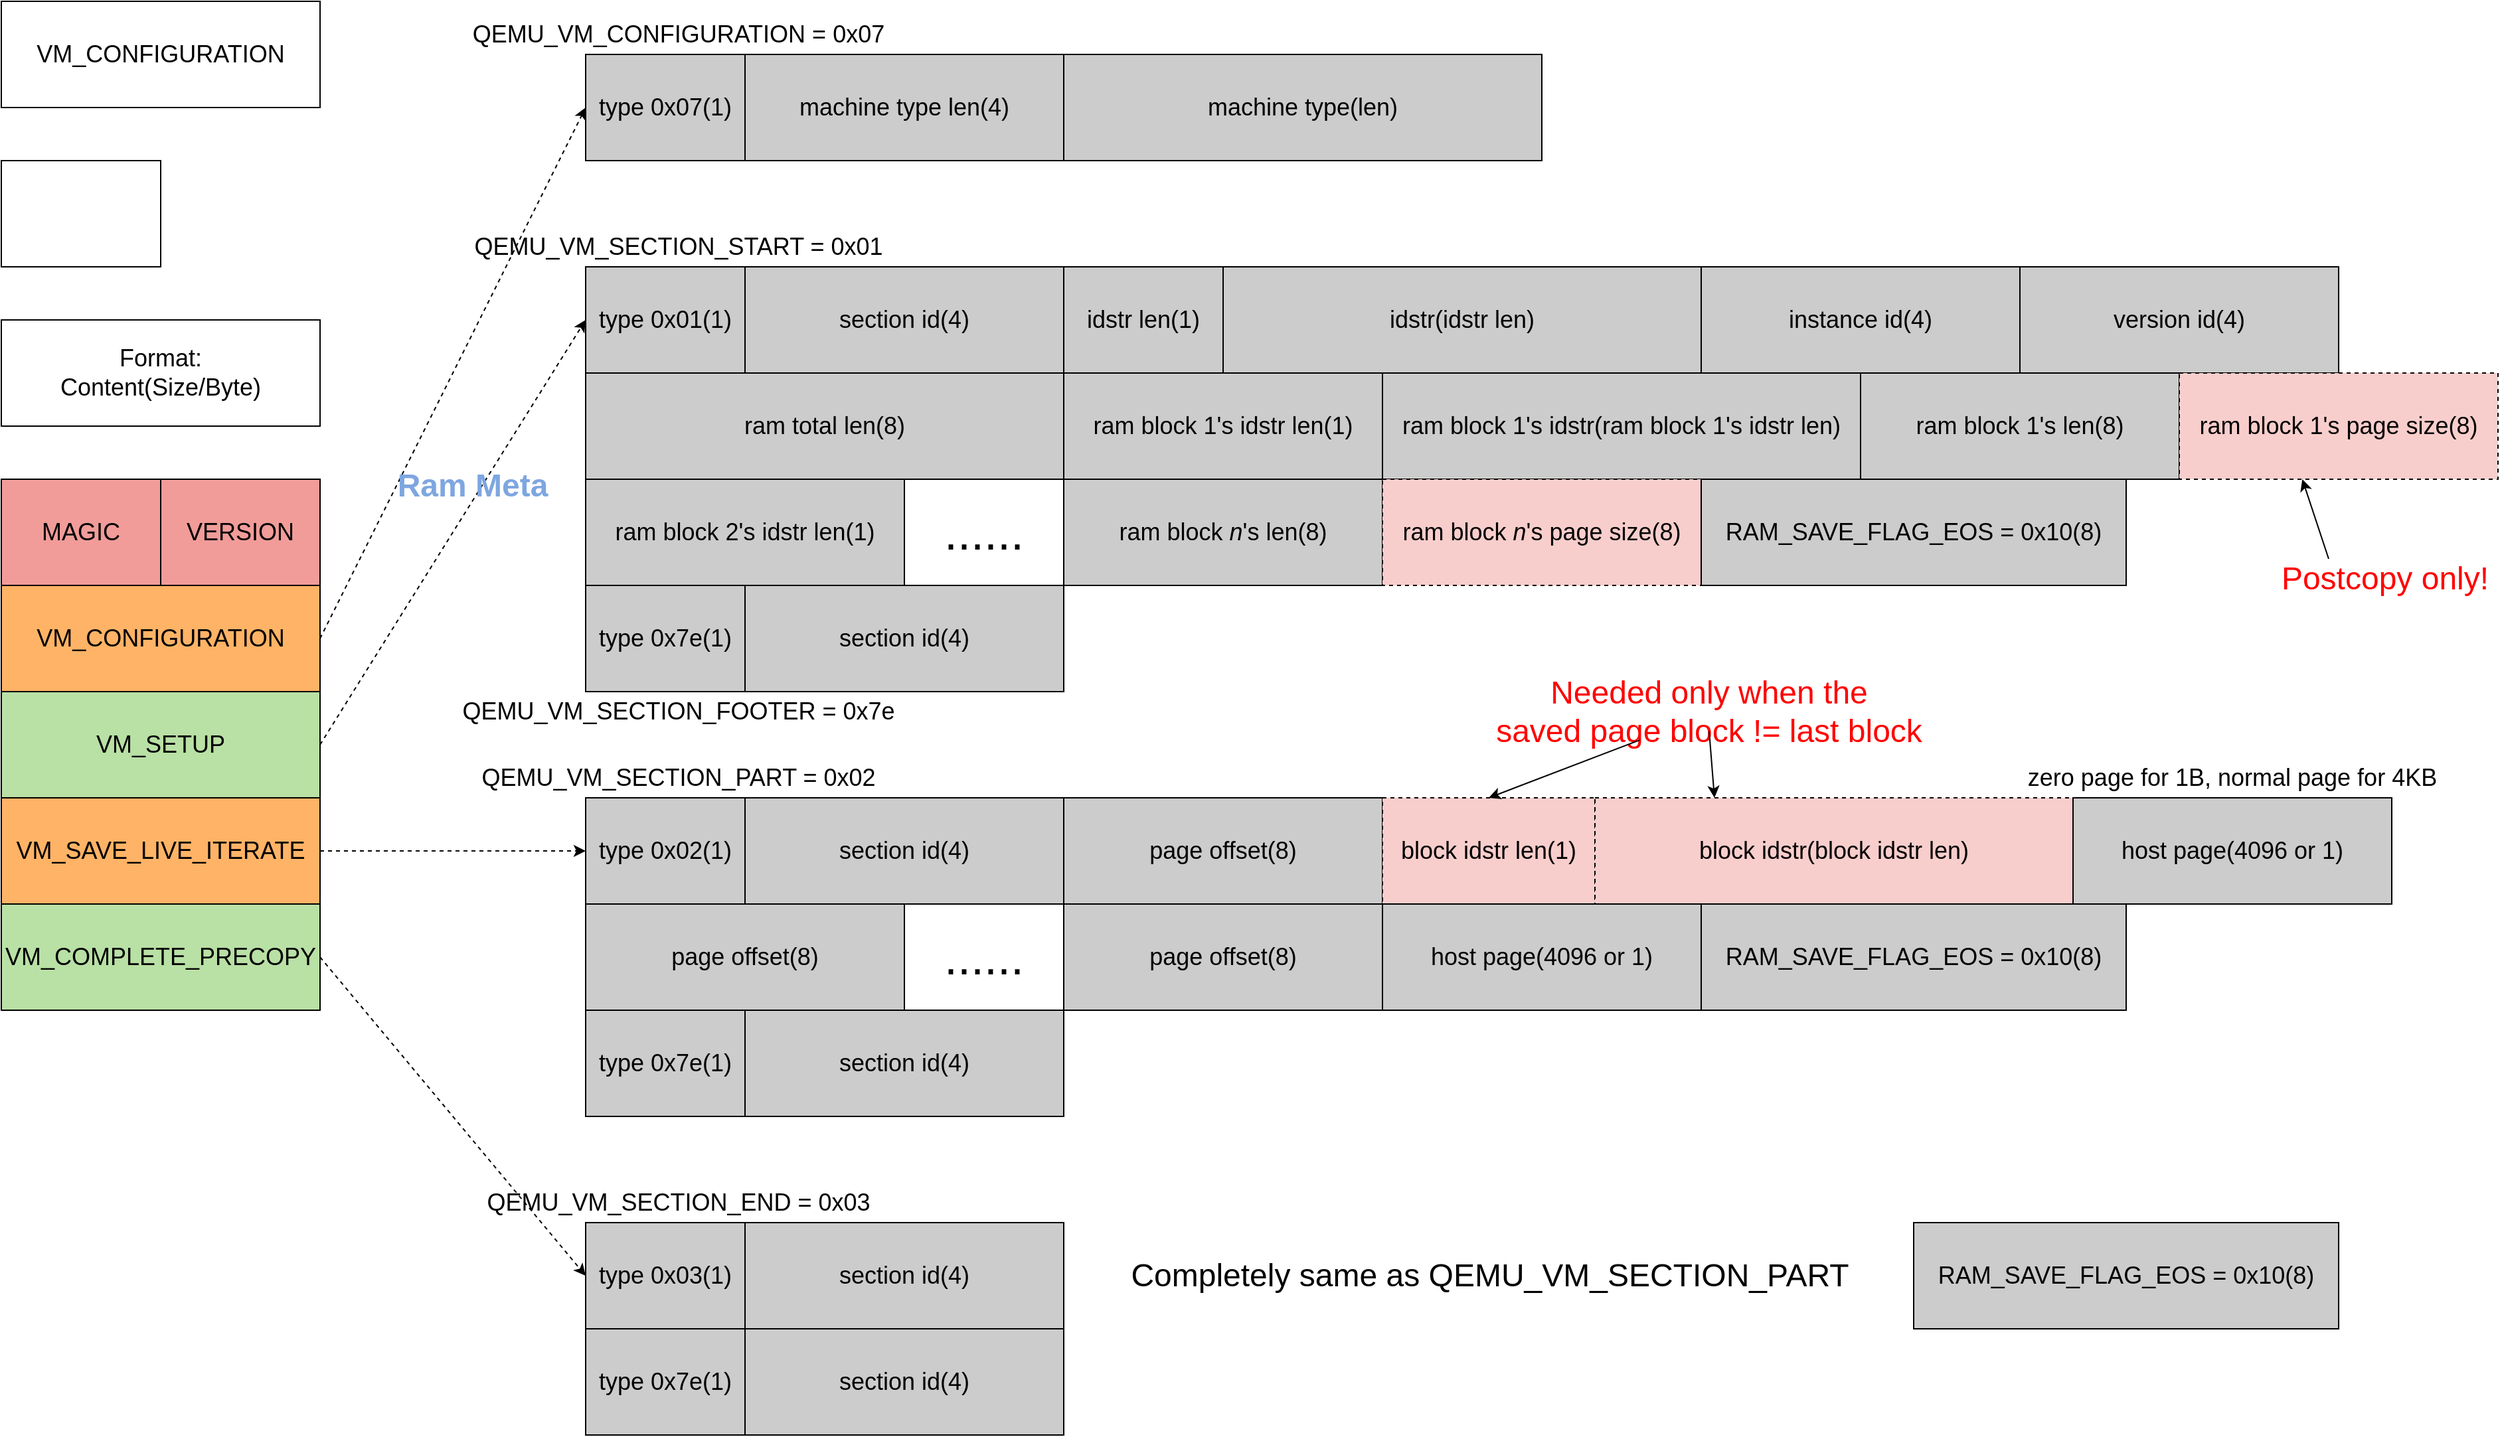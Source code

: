 <mxfile version="20.2.3" type="github">
  <diagram id="pxF-jKxXXbTpe3DI_HJF" name="第 1 页">
    <mxGraphModel dx="2076" dy="2327" grid="1" gridSize="10" guides="1" tooltips="1" connect="1" arrows="1" fold="1" page="1" pageScale="1" pageWidth="827" pageHeight="1169" math="0" shadow="0">
      <root>
        <mxCell id="0" />
        <mxCell id="1" parent="0" />
        <mxCell id="RH6bYwl-bpcb5SBCjSm3-1" value="&lt;font style=&quot;font-size: 18px;&quot;&gt;MAGIC&lt;/font&gt;" style="rounded=0;whiteSpace=wrap;html=1;fillColor=#F19C99;" parent="1" vertex="1">
          <mxGeometry x="120" y="120" width="120" height="80" as="geometry" />
        </mxCell>
        <mxCell id="RH6bYwl-bpcb5SBCjSm3-2" value="&lt;font style=&quot;font-size: 18px;&quot;&gt;VERSION&lt;/font&gt;" style="rounded=0;whiteSpace=wrap;html=1;fillColor=#F19C99;" parent="1" vertex="1">
          <mxGeometry x="240" y="120" width="120" height="80" as="geometry" />
        </mxCell>
        <mxCell id="RH6bYwl-bpcb5SBCjSm3-3" value="" style="rounded=0;whiteSpace=wrap;html=1;" parent="1" vertex="1">
          <mxGeometry x="120" y="-120" width="120" height="80" as="geometry" />
        </mxCell>
        <mxCell id="RH6bYwl-bpcb5SBCjSm3-5" value="&lt;font style=&quot;font-size: 18px;&quot;&gt;VM_CONFIGURATION&lt;/font&gt;" style="rounded=0;whiteSpace=wrap;html=1;fillColor=#FFB366;" parent="1" vertex="1">
          <mxGeometry x="120" y="200" width="240" height="80" as="geometry" />
        </mxCell>
        <mxCell id="RH6bYwl-bpcb5SBCjSm3-6" value="&lt;font style=&quot;font-size: 18px;&quot;&gt;VM_CONFIGURATION&lt;/font&gt;" style="rounded=0;whiteSpace=wrap;html=1;" parent="1" vertex="1">
          <mxGeometry x="120" y="-240" width="240" height="80" as="geometry" />
        </mxCell>
        <mxCell id="RH6bYwl-bpcb5SBCjSm3-7" value="type 0x07(1)" style="rounded=0;whiteSpace=wrap;html=1;fontSize=18;fillColor=#CCCCCC;" parent="1" vertex="1">
          <mxGeometry x="560" y="-200" width="120" height="80" as="geometry" />
        </mxCell>
        <mxCell id="RH6bYwl-bpcb5SBCjSm3-8" value="QEMU_VM_CONFIGURATION = 0x07" style="text;html=1;strokeColor=none;fillColor=none;align=center;verticalAlign=middle;whiteSpace=wrap;rounded=0;fontSize=18;" parent="1" vertex="1">
          <mxGeometry x="465" y="-230" width="330" height="30" as="geometry" />
        </mxCell>
        <mxCell id="RH6bYwl-bpcb5SBCjSm3-9" value="machine type len(4)" style="rounded=0;whiteSpace=wrap;html=1;fontSize=18;fillColor=#CCCCCC;" parent="1" vertex="1">
          <mxGeometry x="680" y="-200" width="240" height="80" as="geometry" />
        </mxCell>
        <mxCell id="RH6bYwl-bpcb5SBCjSm3-10" value="machine type(len)" style="rounded=0;whiteSpace=wrap;html=1;fontSize=18;fillColor=#CCCCCC;" parent="1" vertex="1">
          <mxGeometry x="920" y="-200" width="360" height="80" as="geometry" />
        </mxCell>
        <mxCell id="RH6bYwl-bpcb5SBCjSm3-12" value="" style="endArrow=classic;html=1;rounded=0;fontSize=18;entryX=0;entryY=0.5;entryDx=0;entryDy=0;dashed=1;exitX=1;exitY=0.5;exitDx=0;exitDy=0;" parent="1" source="RH6bYwl-bpcb5SBCjSm3-5" target="RH6bYwl-bpcb5SBCjSm3-7" edge="1">
          <mxGeometry width="50" height="50" relative="1" as="geometry">
            <mxPoint x="370" y="250" as="sourcePoint" />
            <mxPoint x="420" y="200" as="targetPoint" />
          </mxGeometry>
        </mxCell>
        <mxCell id="UqULxAHt8uUY80FvIUKQ-1" value="&lt;font style=&quot;font-size: 18px;&quot;&gt;Format:&lt;br&gt;Content(Size/Byte)&lt;br&gt;&lt;/font&gt;" style="rounded=0;whiteSpace=wrap;html=1;" parent="1" vertex="1">
          <mxGeometry x="120" width="240" height="80" as="geometry" />
        </mxCell>
        <mxCell id="UqULxAHt8uUY80FvIUKQ-2" value="&lt;font style=&quot;font-size: 18px;&quot;&gt;VM_SETUP&lt;/font&gt;" style="rounded=0;whiteSpace=wrap;html=1;fillColor=#B9E0A5;" parent="1" vertex="1">
          <mxGeometry x="120" y="280" width="240" height="80" as="geometry" />
        </mxCell>
        <mxCell id="UqULxAHt8uUY80FvIUKQ-3" value="type 0x01(1)" style="rounded=0;whiteSpace=wrap;html=1;fontSize=18;fillColor=#CCCCCC;" parent="1" vertex="1">
          <mxGeometry x="560" y="-40" width="120" height="80" as="geometry" />
        </mxCell>
        <mxCell id="UqULxAHt8uUY80FvIUKQ-4" value="QEMU_VM_SECTION_START = 0x01" style="text;html=1;strokeColor=none;fillColor=none;align=center;verticalAlign=middle;whiteSpace=wrap;rounded=0;fontSize=18;" parent="1" vertex="1">
          <mxGeometry x="460" y="-70" width="340" height="30" as="geometry" />
        </mxCell>
        <mxCell id="UqULxAHt8uUY80FvIUKQ-5" value="" style="endArrow=classic;html=1;rounded=0;fontSize=18;entryX=0;entryY=0.5;entryDx=0;entryDy=0;dashed=1;exitX=1;exitY=0.5;exitDx=0;exitDy=0;" parent="1" source="UqULxAHt8uUY80FvIUKQ-2" target="UqULxAHt8uUY80FvIUKQ-3" edge="1">
          <mxGeometry width="50" height="50" relative="1" as="geometry">
            <mxPoint x="370" y="330" as="sourcePoint" />
            <mxPoint x="580" y="100" as="targetPoint" />
          </mxGeometry>
        </mxCell>
        <mxCell id="UqULxAHt8uUY80FvIUKQ-6" value="section id(4)" style="rounded=0;whiteSpace=wrap;html=1;fontSize=18;fillColor=#CCCCCC;" parent="1" vertex="1">
          <mxGeometry x="680" y="-40" width="240" height="80" as="geometry" />
        </mxCell>
        <mxCell id="UqULxAHt8uUY80FvIUKQ-7" value="idstr len(1)" style="rounded=0;whiteSpace=wrap;html=1;fontSize=18;fillColor=#CCCCCC;" parent="1" vertex="1">
          <mxGeometry x="920" y="-40" width="120" height="80" as="geometry" />
        </mxCell>
        <mxCell id="UqULxAHt8uUY80FvIUKQ-8" value="idstr(idstr len)" style="rounded=0;whiteSpace=wrap;html=1;fontSize=18;fillColor=#CCCCCC;" parent="1" vertex="1">
          <mxGeometry x="1040" y="-40" width="360" height="80" as="geometry" />
        </mxCell>
        <mxCell id="UqULxAHt8uUY80FvIUKQ-9" value="instance id(4)" style="rounded=0;whiteSpace=wrap;html=1;fontSize=18;fillColor=#CCCCCC;" parent="1" vertex="1">
          <mxGeometry x="1400" y="-40" width="240" height="80" as="geometry" />
        </mxCell>
        <mxCell id="UqULxAHt8uUY80FvIUKQ-10" value="version id(4)" style="rounded=0;whiteSpace=wrap;html=1;fontSize=18;fillColor=#CCCCCC;" parent="1" vertex="1">
          <mxGeometry x="1640" y="-40" width="240" height="80" as="geometry" />
        </mxCell>
        <mxCell id="UqULxAHt8uUY80FvIUKQ-11" value="ram total len(8)" style="rounded=0;whiteSpace=wrap;html=1;fontSize=18;fillColor=#CCCCCC;" parent="1" vertex="1">
          <mxGeometry x="560" y="40" width="360" height="80" as="geometry" />
        </mxCell>
        <mxCell id="UqULxAHt8uUY80FvIUKQ-12" value="&lt;b&gt;&lt;font style=&quot;font-size: 24px;&quot; color=&quot;#7ea6e0&quot;&gt;Ram Meta&lt;/font&gt;&lt;/b&gt;" style="text;html=1;strokeColor=none;fillColor=none;align=center;verticalAlign=middle;whiteSpace=wrap;rounded=0;fontSize=18;" parent="1" vertex="1">
          <mxGeometry x="410" y="110" width="130" height="30" as="geometry" />
        </mxCell>
        <mxCell id="UqULxAHt8uUY80FvIUKQ-15" value="ram block 1&#39;s idstr len(1)" style="rounded=0;whiteSpace=wrap;html=1;fontSize=18;fillColor=#CCCCCC;" parent="1" vertex="1">
          <mxGeometry x="920" y="40" width="240" height="80" as="geometry" />
        </mxCell>
        <mxCell id="UqULxAHt8uUY80FvIUKQ-16" value="ram block 1&#39;s idstr(ram block 1&#39;s idstr len)" style="rounded=0;whiteSpace=wrap;html=1;fontSize=18;fillColor=#CCCCCC;" parent="1" vertex="1">
          <mxGeometry x="1160" y="40" width="360" height="80" as="geometry" />
        </mxCell>
        <mxCell id="UqULxAHt8uUY80FvIUKQ-17" value="ram block 1&#39;s len(8)" style="rounded=0;whiteSpace=wrap;html=1;fontSize=18;fillColor=#CCCCCC;" parent="1" vertex="1">
          <mxGeometry x="1520" y="40" width="240" height="80" as="geometry" />
        </mxCell>
        <mxCell id="UqULxAHt8uUY80FvIUKQ-18" value="ram block 1&#39;s page size(8)" style="rounded=0;whiteSpace=wrap;html=1;fontSize=18;fillColor=#F8CECC;dashed=1;" parent="1" vertex="1">
          <mxGeometry x="1760" y="40" width="240" height="80" as="geometry" />
        </mxCell>
        <mxCell id="UqULxAHt8uUY80FvIUKQ-19" value="&lt;font color=&quot;#ff0000&quot;&gt;Postcopy only!&lt;/font&gt;" style="text;html=1;strokeColor=none;fillColor=none;align=center;verticalAlign=middle;whiteSpace=wrap;rounded=0;fontSize=24;fontColor=#7EA6E0;" parent="1" vertex="1">
          <mxGeometry x="1830" y="180" width="170" height="30" as="geometry" />
        </mxCell>
        <mxCell id="UqULxAHt8uUY80FvIUKQ-20" value="" style="endArrow=classic;html=1;rounded=0;fontSize=24;fontColor=#FF0000;exitX=0.25;exitY=0;exitDx=0;exitDy=0;entryX=0.386;entryY=1;entryDx=0;entryDy=0;entryPerimeter=0;" parent="1" source="UqULxAHt8uUY80FvIUKQ-19" target="UqULxAHt8uUY80FvIUKQ-18" edge="1">
          <mxGeometry width="50" height="50" relative="1" as="geometry">
            <mxPoint x="1840" y="170" as="sourcePoint" />
            <mxPoint x="1940" y="40" as="targetPoint" />
          </mxGeometry>
        </mxCell>
        <mxCell id="UqULxAHt8uUY80FvIUKQ-21" value="ram block 2&#39;s idstr len(1)" style="rounded=0;whiteSpace=wrap;html=1;fontSize=18;fillColor=#CCCCCC;" parent="1" vertex="1">
          <mxGeometry x="560" y="120" width="240" height="80" as="geometry" />
        </mxCell>
        <mxCell id="UqULxAHt8uUY80FvIUKQ-22" value="&lt;font style=&quot;font-size: 36px;&quot; color=&quot;#000000&quot;&gt;......&lt;/font&gt;" style="text;html=1;strokeColor=none;fillColor=none;align=center;verticalAlign=middle;whiteSpace=wrap;rounded=0;fontSize=24;fontColor=#FF0000;" parent="1" vertex="1">
          <mxGeometry x="830" y="145" width="60" height="30" as="geometry" />
        </mxCell>
        <mxCell id="UqULxAHt8uUY80FvIUKQ-23" value="ram block &lt;i&gt;n&lt;/i&gt;&#39;s len(8)" style="rounded=0;whiteSpace=wrap;html=1;fontSize=18;fillColor=#CCCCCC;" parent="1" vertex="1">
          <mxGeometry x="920" y="120" width="240" height="80" as="geometry" />
        </mxCell>
        <mxCell id="UqULxAHt8uUY80FvIUKQ-24" value="ram block &lt;i&gt;n&lt;/i&gt;&#39;s page size(8)" style="rounded=0;whiteSpace=wrap;html=1;fontSize=18;fillColor=#F8CECC;dashed=1;" parent="1" vertex="1">
          <mxGeometry x="1160" y="120" width="240" height="80" as="geometry" />
        </mxCell>
        <mxCell id="UqULxAHt8uUY80FvIUKQ-25" value="RAM_SAVE_FLAG_EOS = 0x10(8)" style="rounded=0;whiteSpace=wrap;html=1;fontSize=18;fillColor=#CCCCCC;" parent="1" vertex="1">
          <mxGeometry x="1400" y="120" width="320" height="80" as="geometry" />
        </mxCell>
        <mxCell id="UqULxAHt8uUY80FvIUKQ-26" value="type 0x7e(1)" style="rounded=0;whiteSpace=wrap;html=1;fontSize=18;fillColor=#CCCCCC;" parent="1" vertex="1">
          <mxGeometry x="560" y="200" width="120" height="80" as="geometry" />
        </mxCell>
        <mxCell id="UqULxAHt8uUY80FvIUKQ-27" value="QEMU_VM_SECTION_FOOTER = 0x7e" style="text;html=1;strokeColor=none;fillColor=none;align=center;verticalAlign=middle;whiteSpace=wrap;rounded=0;fontSize=18;" parent="1" vertex="1">
          <mxGeometry x="460" y="280" width="340" height="30" as="geometry" />
        </mxCell>
        <mxCell id="UqULxAHt8uUY80FvIUKQ-28" value="section id(4)" style="rounded=0;whiteSpace=wrap;html=1;fontSize=18;fillColor=#CCCCCC;" parent="1" vertex="1">
          <mxGeometry x="680" y="200" width="240" height="80" as="geometry" />
        </mxCell>
        <mxCell id="UqULxAHt8uUY80FvIUKQ-31" value="&lt;font style=&quot;font-size: 18px;&quot;&gt;VM_SAVE_LIVE_ITERATE&lt;/font&gt;" style="rounded=0;whiteSpace=wrap;html=1;fillColor=#FFB366;" parent="1" vertex="1">
          <mxGeometry x="120" y="360" width="240" height="80" as="geometry" />
        </mxCell>
        <mxCell id="UqULxAHt8uUY80FvIUKQ-32" value="type 0x02(1)" style="rounded=0;whiteSpace=wrap;html=1;fontSize=18;fillColor=#CCCCCC;" parent="1" vertex="1">
          <mxGeometry x="560" y="360" width="120" height="80" as="geometry" />
        </mxCell>
        <mxCell id="UqULxAHt8uUY80FvIUKQ-33" value="QEMU_VM_SECTION_PART = 0x02" style="text;html=1;strokeColor=none;fillColor=none;align=center;verticalAlign=middle;whiteSpace=wrap;rounded=0;fontSize=18;" parent="1" vertex="1">
          <mxGeometry x="460" y="330" width="340" height="30" as="geometry" />
        </mxCell>
        <mxCell id="UqULxAHt8uUY80FvIUKQ-34" value="" style="endArrow=classic;html=1;rounded=0;fontSize=18;entryX=0;entryY=0.5;entryDx=0;entryDy=0;dashed=1;exitX=1;exitY=0.5;exitDx=0;exitDy=0;" parent="1" source="UqULxAHt8uUY80FvIUKQ-31" target="UqULxAHt8uUY80FvIUKQ-32" edge="1">
          <mxGeometry width="50" height="50" relative="1" as="geometry">
            <mxPoint x="370" y="330" as="sourcePoint" />
            <mxPoint x="570" y="10" as="targetPoint" />
          </mxGeometry>
        </mxCell>
        <mxCell id="UqULxAHt8uUY80FvIUKQ-35" value="section id(4)" style="rounded=0;whiteSpace=wrap;html=1;fontSize=18;fillColor=#CCCCCC;" parent="1" vertex="1">
          <mxGeometry x="680" y="360" width="240" height="80" as="geometry" />
        </mxCell>
        <mxCell id="nlYihGZImAX18K_yNgeG-1" value="page offset(8)" style="rounded=0;whiteSpace=wrap;html=1;fontSize=18;fillColor=#CCCCCC;" vertex="1" parent="1">
          <mxGeometry x="920" y="360" width="240" height="80" as="geometry" />
        </mxCell>
        <mxCell id="nlYihGZImAX18K_yNgeG-2" value="block idstr len(1)" style="rounded=0;whiteSpace=wrap;html=1;fontSize=18;fillColor=#F8CECC;dashed=1;" vertex="1" parent="1">
          <mxGeometry x="1160" y="360" width="160" height="80" as="geometry" />
        </mxCell>
        <mxCell id="nlYihGZImAX18K_yNgeG-3" value="block idstr(block idstr len)" style="rounded=0;whiteSpace=wrap;html=1;fontSize=18;fillColor=#F8CECC;dashed=1;" vertex="1" parent="1">
          <mxGeometry x="1320" y="360" width="360" height="80" as="geometry" />
        </mxCell>
        <mxCell id="nlYihGZImAX18K_yNgeG-4" value="&lt;font color=&quot;#ff0000&quot;&gt;Needed only when the &lt;br&gt;saved page block != last block&lt;/font&gt;" style="text;html=1;strokeColor=none;fillColor=none;align=center;verticalAlign=middle;whiteSpace=wrap;rounded=0;fontSize=24;fontColor=#7EA6E0;" vertex="1" parent="1">
          <mxGeometry x="1241" y="280" width="330" height="30" as="geometry" />
        </mxCell>
        <mxCell id="nlYihGZImAX18K_yNgeG-5" value="" style="endArrow=classic;html=1;rounded=0;fontSize=24;fontColor=#FF0000;exitX=0.341;exitY=1.219;exitDx=0;exitDy=0;entryX=0.5;entryY=0;entryDx=0;entryDy=0;exitPerimeter=0;" edge="1" parent="1" source="nlYihGZImAX18K_yNgeG-4" target="nlYihGZImAX18K_yNgeG-2">
          <mxGeometry width="50" height="50" relative="1" as="geometry">
            <mxPoint x="1882.5" y="190" as="sourcePoint" />
            <mxPoint x="1862.64" y="130" as="targetPoint" />
          </mxGeometry>
        </mxCell>
        <mxCell id="nlYihGZImAX18K_yNgeG-6" value="" style="endArrow=classic;html=1;rounded=0;fontSize=24;fontColor=#FF0000;exitX=0.5;exitY=1;exitDx=0;exitDy=0;entryX=0.25;entryY=0;entryDx=0;entryDy=0;" edge="1" parent="1" source="nlYihGZImAX18K_yNgeG-4" target="nlYihGZImAX18K_yNgeG-3">
          <mxGeometry width="50" height="50" relative="1" as="geometry">
            <mxPoint x="1479.86" y="320" as="sourcePoint" />
            <mxPoint x="1460" y="260" as="targetPoint" />
          </mxGeometry>
        </mxCell>
        <mxCell id="nlYihGZImAX18K_yNgeG-7" value="host page(4096 or 1)" style="rounded=0;whiteSpace=wrap;html=1;fontSize=18;fillColor=#CCCCCC;" vertex="1" parent="1">
          <mxGeometry x="1680" y="360" width="240" height="80" as="geometry" />
        </mxCell>
        <mxCell id="nlYihGZImAX18K_yNgeG-8" value="zero page for 1B, normal page for 4KB" style="text;html=1;strokeColor=none;fillColor=none;align=center;verticalAlign=middle;whiteSpace=wrap;rounded=0;fontSize=18;" vertex="1" parent="1">
          <mxGeometry x="1630" y="330" width="340" height="30" as="geometry" />
        </mxCell>
        <mxCell id="nlYihGZImAX18K_yNgeG-9" value="page offset(8)" style="rounded=0;whiteSpace=wrap;html=1;fontSize=18;fillColor=#CCCCCC;" vertex="1" parent="1">
          <mxGeometry x="560" y="440" width="240" height="80" as="geometry" />
        </mxCell>
        <mxCell id="nlYihGZImAX18K_yNgeG-10" value="&lt;font style=&quot;font-size: 36px;&quot; color=&quot;#000000&quot;&gt;......&lt;/font&gt;" style="text;html=1;strokeColor=none;fillColor=none;align=center;verticalAlign=middle;whiteSpace=wrap;rounded=0;fontSize=24;fontColor=#FF0000;" vertex="1" parent="1">
          <mxGeometry x="830" y="465" width="60" height="30" as="geometry" />
        </mxCell>
        <mxCell id="nlYihGZImAX18K_yNgeG-11" value="page offset(8)" style="rounded=0;whiteSpace=wrap;html=1;fontSize=18;fillColor=#CCCCCC;" vertex="1" parent="1">
          <mxGeometry x="920" y="440" width="240" height="80" as="geometry" />
        </mxCell>
        <mxCell id="nlYihGZImAX18K_yNgeG-12" value="host page(4096 or 1)" style="rounded=0;whiteSpace=wrap;html=1;fontSize=18;fillColor=#CCCCCC;" vertex="1" parent="1">
          <mxGeometry x="1160" y="440" width="240" height="80" as="geometry" />
        </mxCell>
        <mxCell id="nlYihGZImAX18K_yNgeG-13" value="RAM_SAVE_FLAG_EOS = 0x10(8)" style="rounded=0;whiteSpace=wrap;html=1;fontSize=18;fillColor=#CCCCCC;" vertex="1" parent="1">
          <mxGeometry x="1400" y="440" width="320" height="80" as="geometry" />
        </mxCell>
        <mxCell id="nlYihGZImAX18K_yNgeG-14" value="type 0x7e(1)" style="rounded=0;whiteSpace=wrap;html=1;fontSize=18;fillColor=#CCCCCC;" vertex="1" parent="1">
          <mxGeometry x="560" y="520" width="120" height="80" as="geometry" />
        </mxCell>
        <mxCell id="nlYihGZImAX18K_yNgeG-15" value="section id(4)" style="rounded=0;whiteSpace=wrap;html=1;fontSize=18;fillColor=#CCCCCC;" vertex="1" parent="1">
          <mxGeometry x="680" y="520" width="240" height="80" as="geometry" />
        </mxCell>
        <mxCell id="nlYihGZImAX18K_yNgeG-16" value="&lt;font style=&quot;font-size: 18px;&quot;&gt;VM_COMPLETE_PRECOPY&lt;/font&gt;" style="rounded=0;whiteSpace=wrap;html=1;fillColor=#B9E0A5;" vertex="1" parent="1">
          <mxGeometry x="120" y="440" width="240" height="80" as="geometry" />
        </mxCell>
        <mxCell id="nlYihGZImAX18K_yNgeG-17" value="type 0x03(1)" style="rounded=0;whiteSpace=wrap;html=1;fontSize=18;fillColor=#CCCCCC;" vertex="1" parent="1">
          <mxGeometry x="560" y="680" width="120" height="80" as="geometry" />
        </mxCell>
        <mxCell id="nlYihGZImAX18K_yNgeG-18" value="section id(4)" style="rounded=0;whiteSpace=wrap;html=1;fontSize=18;fillColor=#CCCCCC;" vertex="1" parent="1">
          <mxGeometry x="680" y="680" width="240" height="80" as="geometry" />
        </mxCell>
        <mxCell id="nlYihGZImAX18K_yNgeG-19" value="QEMU_VM_SECTION_END = 0x03" style="text;html=1;strokeColor=none;fillColor=none;align=center;verticalAlign=middle;whiteSpace=wrap;rounded=0;fontSize=18;" vertex="1" parent="1">
          <mxGeometry x="460" y="650" width="340" height="30" as="geometry" />
        </mxCell>
        <mxCell id="nlYihGZImAX18K_yNgeG-20" value="" style="endArrow=classic;html=1;rounded=0;fontSize=18;entryX=0;entryY=0.5;entryDx=0;entryDy=0;dashed=1;exitX=1;exitY=0.5;exitDx=0;exitDy=0;" edge="1" parent="1" source="nlYihGZImAX18K_yNgeG-16" target="nlYihGZImAX18K_yNgeG-17">
          <mxGeometry width="50" height="50" relative="1" as="geometry">
            <mxPoint x="370" y="410" as="sourcePoint" />
            <mxPoint x="570" y="410" as="targetPoint" />
          </mxGeometry>
        </mxCell>
        <mxCell id="nlYihGZImAX18K_yNgeG-21" value="&lt;font style=&quot;font-size: 24px;&quot;&gt;&lt;font style=&quot;&quot;&gt;Completely same as&amp;nbsp;&lt;/font&gt;QEMU_VM_SECTION_PART&lt;/font&gt;" style="text;html=1;strokeColor=none;fillColor=none;align=center;verticalAlign=middle;whiteSpace=wrap;rounded=0;dashed=1;" vertex="1" parent="1">
          <mxGeometry x="961" y="705" width="560" height="30" as="geometry" />
        </mxCell>
        <mxCell id="nlYihGZImAX18K_yNgeG-22" value="type 0x7e(1)" style="rounded=0;whiteSpace=wrap;html=1;fontSize=18;fillColor=#CCCCCC;" vertex="1" parent="1">
          <mxGeometry x="560" y="760" width="120" height="80" as="geometry" />
        </mxCell>
        <mxCell id="nlYihGZImAX18K_yNgeG-23" value="section id(4)" style="rounded=0;whiteSpace=wrap;html=1;fontSize=18;fillColor=#CCCCCC;" vertex="1" parent="1">
          <mxGeometry x="680" y="760" width="240" height="80" as="geometry" />
        </mxCell>
        <mxCell id="nlYihGZImAX18K_yNgeG-24" value="RAM_SAVE_FLAG_EOS = 0x10(8)" style="rounded=0;whiteSpace=wrap;html=1;fontSize=18;fillColor=#CCCCCC;" vertex="1" parent="1">
          <mxGeometry x="1560" y="680" width="320" height="80" as="geometry" />
        </mxCell>
      </root>
    </mxGraphModel>
  </diagram>
</mxfile>
